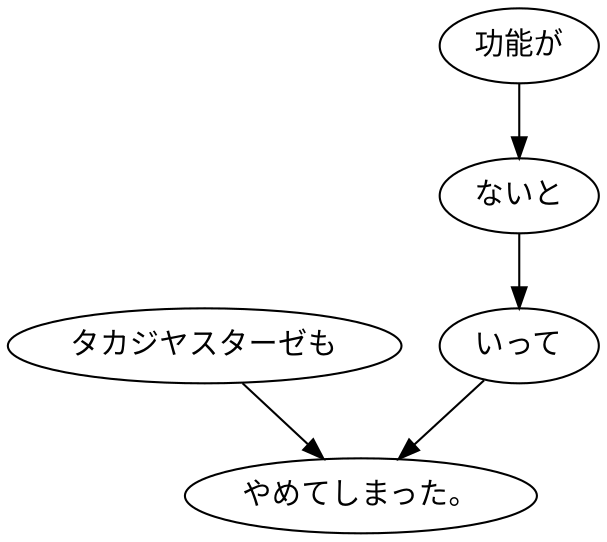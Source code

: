 digraph graph331 {
	node0 [label="タカジヤスターゼも"];
	node1 [label="功能が"];
	node2 [label="ないと"];
	node3 [label="いって"];
	node4 [label="やめてしまった。"];
	node0 -> node4;
	node1 -> node2;
	node2 -> node3;
	node3 -> node4;
}

